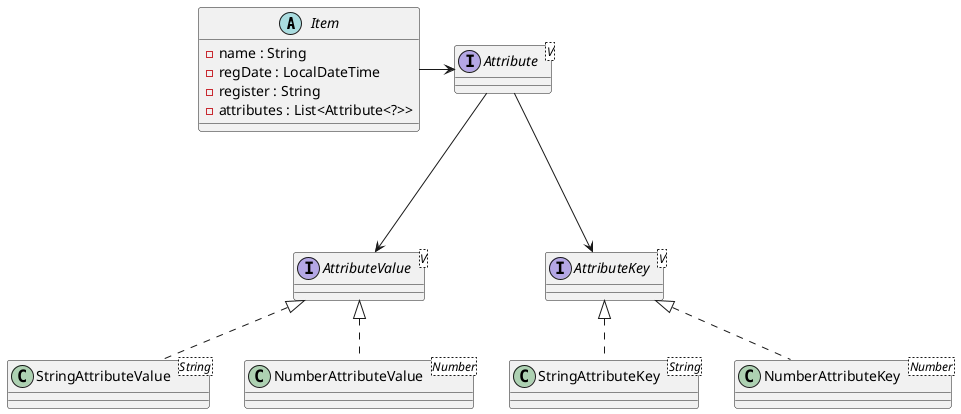 @startuml

abstract class Item{
    -name : String
    -regDate : LocalDateTime
    -register : String
    -attributes : List<Attribute<?>>
}

interface Attribute<V>{

}

Item -> Attribute

interface AttributeValue<V>{
}

interface AttributeKey<V>{

}

class StringAttributeKey<String> implements AttributeKey{
}

class StringAttributeValue<String> implements AttributeValue{
}


class NumberAttributeKey<Number> implements AttributeKey{
}

class NumberAttributeValue<Number> implements AttributeValue{
}

Attribute ---> AttributeKey
Attribute ---> AttributeValue

@enduml